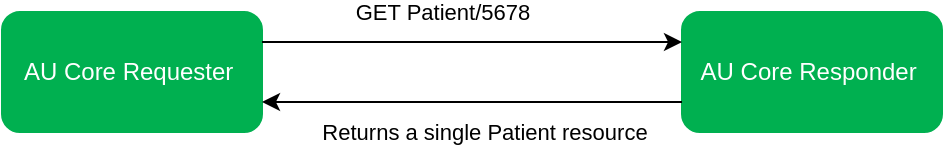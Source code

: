 <mxfile version="24.3.1" type="device">
  <diagram name="Page-1" id="grIwWKawbb6MMWu9V0uH">
    <mxGraphModel dx="1201" dy="1785" grid="1" gridSize="10" guides="1" tooltips="1" connect="1" arrows="1" fold="1" page="1" pageScale="1" pageWidth="827" pageHeight="1169" math="0" shadow="0">
      <root>
        <mxCell id="0" />
        <mxCell id="1" parent="0" />
        <mxCell id="z0QF0X5Cw4nb4B-8aS_0-1" value="&lt;div&gt;AU Core Requester&amp;nbsp;&lt;/div&gt;" style="rounded=1;whiteSpace=wrap;html=1;fillColor=#00b050;strokeColor=#00b050;labelBackgroundColor=none;fontColor=#ffffff;" parent="1" vertex="1">
          <mxGeometry x="20" y="-1140" width="130" height="60" as="geometry" />
        </mxCell>
        <mxCell id="z0QF0X5Cw4nb4B-8aS_0-2" value="&lt;div&gt;&lt;font color=&quot;#ffffff&quot;&gt;AU Core Responder&amp;nbsp;&lt;/font&gt;&lt;/div&gt;" style="rounded=1;whiteSpace=wrap;html=1;fillColor=#00b050;strokeColor=#00b050;fontColor=#ffffff;" parent="1" vertex="1">
          <mxGeometry x="360" y="-1140" width="130" height="60" as="geometry" />
        </mxCell>
        <mxCell id="z0QF0X5Cw4nb4B-8aS_0-3" value="" style="endArrow=classic;html=1;rounded=0;exitX=1;exitY=0.25;exitDx=0;exitDy=0;entryX=0;entryY=0.25;entryDx=0;entryDy=0;" parent="1" source="z0QF0X5Cw4nb4B-8aS_0-1" target="z0QF0X5Cw4nb4B-8aS_0-2" edge="1">
          <mxGeometry width="50" height="50" relative="1" as="geometry">
            <mxPoint x="340" y="-1010" as="sourcePoint" />
            <mxPoint x="390" y="-1060" as="targetPoint" />
          </mxGeometry>
        </mxCell>
        <mxCell id="z0QF0X5Cw4nb4B-8aS_0-4" value="&lt;div&gt;GET Patient/5678&lt;/div&gt;" style="edgeLabel;html=1;align=center;verticalAlign=middle;resizable=0;points=[];fillOpacity=100;labelBackgroundColor=none;" parent="z0QF0X5Cw4nb4B-8aS_0-3" vertex="1" connectable="0">
          <mxGeometry x="-0.067" relative="1" as="geometry">
            <mxPoint x="-8" y="-15" as="offset" />
          </mxGeometry>
        </mxCell>
        <mxCell id="z0QF0X5Cw4nb4B-8aS_0-7" value="" style="endArrow=classic;html=1;rounded=0;exitX=0;exitY=0.75;exitDx=0;exitDy=0;entryX=1;entryY=0.75;entryDx=0;entryDy=0;" parent="1" source="z0QF0X5Cw4nb4B-8aS_0-2" target="z0QF0X5Cw4nb4B-8aS_0-1" edge="1">
          <mxGeometry width="50" height="50" relative="1" as="geometry">
            <mxPoint x="200" y="-1000" as="sourcePoint" />
            <mxPoint x="250" y="-1050" as="targetPoint" />
          </mxGeometry>
        </mxCell>
        <mxCell id="z0QF0X5Cw4nb4B-8aS_0-8" value="&lt;div&gt;Returns a single Patient resource&lt;br&gt;&lt;/div&gt;" style="edgeLabel;html=1;align=center;verticalAlign=middle;resizable=0;points=[];fillOpacity=100;labelBackgroundColor=none;" parent="z0QF0X5Cw4nb4B-8aS_0-7" vertex="1" connectable="0">
          <mxGeometry x="0.111" y="-1" relative="1" as="geometry">
            <mxPoint x="17" y="16" as="offset" />
          </mxGeometry>
        </mxCell>
      </root>
    </mxGraphModel>
  </diagram>
</mxfile>
